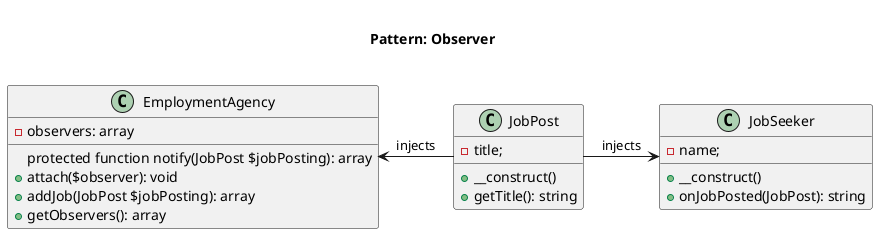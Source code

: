 @startuml
	Title <size:20>\nPattern: Observer\n

	class JobPost {
		- title;
		+ __construct()
		+ getTitle(): string
	}

	class JobSeeker {
		- name;
		+ __construct()
		+ onJobPosted(JobPost): string
	}

	class EmploymentAgency {
		- observers: array
		protected function notify(JobPost $jobPosting): array
		+ attach($observer): void
		+ addJob(JobPost $jobPosting): array
		+ getObservers(): array
	}

	JobPost -right-> JobSeeker: injects
	JobPost -left-> EmploymentAgency: injects




@enduml